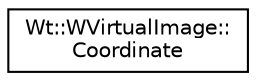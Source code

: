 digraph "Graphical Class Hierarchy"
{
 // LATEX_PDF_SIZE
  edge [fontname="Helvetica",fontsize="10",labelfontname="Helvetica",labelfontsize="10"];
  node [fontname="Helvetica",fontsize="10",shape=record];
  rankdir="LR";
  Node0 [label="Wt::WVirtualImage::\lCoordinate",height=0.2,width=0.4,color="black", fillcolor="white", style="filled",URL="$structWt_1_1WVirtualImage_1_1Coordinate.html",tooltip=" "];
}
